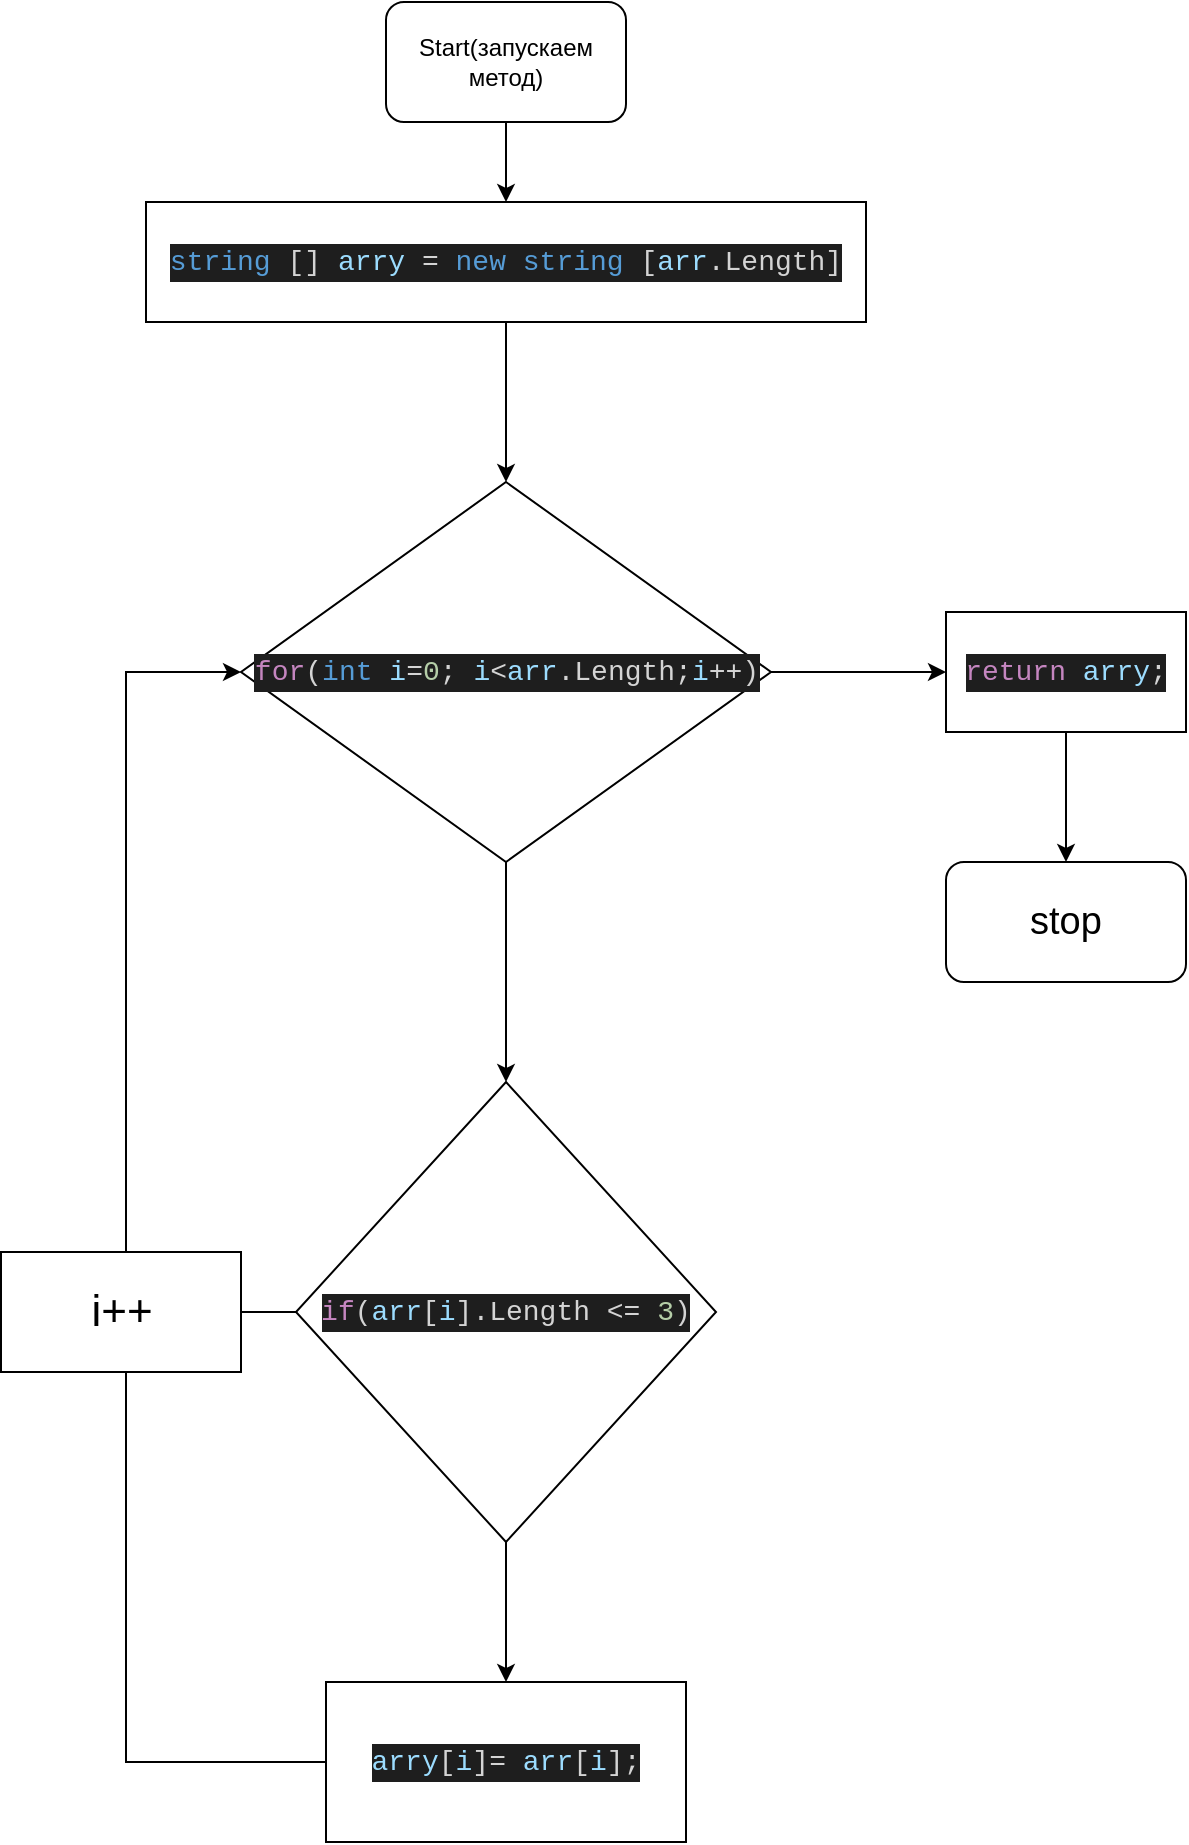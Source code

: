 <mxfile version="20.4.0" type="device"><diagram id="C5RBs43oDa-KdzZeNtuy" name="Page-1"><mxGraphModel dx="920" dy="525" grid="1" gridSize="10" guides="1" tooltips="1" connect="1" arrows="1" fold="1" page="1" pageScale="1" pageWidth="827" pageHeight="1169" math="0" shadow="0"><root><mxCell id="WIyWlLk6GJQsqaUBKTNV-0"/><mxCell id="WIyWlLk6GJQsqaUBKTNV-1" parent="WIyWlLk6GJQsqaUBKTNV-0"/><mxCell id="Gn1daaaahYPSlbKoWI4d-2" value="" style="edgeStyle=orthogonalEdgeStyle;rounded=0;orthogonalLoop=1;jettySize=auto;html=1;" edge="1" parent="WIyWlLk6GJQsqaUBKTNV-1" source="Gn1daaaahYPSlbKoWI4d-0" target="Gn1daaaahYPSlbKoWI4d-1"><mxGeometry relative="1" as="geometry"/></mxCell><mxCell id="Gn1daaaahYPSlbKoWI4d-0" value="Start(запускаем метод)" style="rounded=1;whiteSpace=wrap;html=1;" vertex="1" parent="WIyWlLk6GJQsqaUBKTNV-1"><mxGeometry x="370" y="90" width="120" height="60" as="geometry"/></mxCell><mxCell id="Gn1daaaahYPSlbKoWI4d-4" value="" style="edgeStyle=orthogonalEdgeStyle;rounded=0;orthogonalLoop=1;jettySize=auto;html=1;" edge="1" parent="WIyWlLk6GJQsqaUBKTNV-1" source="Gn1daaaahYPSlbKoWI4d-1" target="Gn1daaaahYPSlbKoWI4d-3"><mxGeometry relative="1" as="geometry"/></mxCell><mxCell id="Gn1daaaahYPSlbKoWI4d-1" value="&lt;div style=&quot;color: rgb(212, 212, 212); background-color: rgb(30, 30, 30); font-family: Consolas, &amp;quot;Courier New&amp;quot;, monospace; font-size: 14px; line-height: 19px;&quot;&gt;&lt;span style=&quot;color: #569cd6;&quot;&gt;string&lt;/span&gt; [] &lt;span style=&quot;color: #9cdcfe;&quot;&gt;arry&lt;/span&gt; = &lt;span style=&quot;color: #569cd6;&quot;&gt;new&lt;/span&gt; &lt;span style=&quot;color: #569cd6;&quot;&gt;string&lt;/span&gt; [&lt;span style=&quot;color: #9cdcfe;&quot;&gt;arr&lt;/span&gt;.Length]&lt;/div&gt;" style="rounded=0;whiteSpace=wrap;html=1;" vertex="1" parent="WIyWlLk6GJQsqaUBKTNV-1"><mxGeometry x="250" y="190" width="360" height="60" as="geometry"/></mxCell><mxCell id="Gn1daaaahYPSlbKoWI4d-6" style="edgeStyle=orthogonalEdgeStyle;rounded=0;orthogonalLoop=1;jettySize=auto;html=1;entryX=0.5;entryY=0;entryDx=0;entryDy=0;" edge="1" parent="WIyWlLk6GJQsqaUBKTNV-1" source="Gn1daaaahYPSlbKoWI4d-3" target="Gn1daaaahYPSlbKoWI4d-5"><mxGeometry relative="1" as="geometry"/></mxCell><mxCell id="Gn1daaaahYPSlbKoWI4d-13" style="edgeStyle=orthogonalEdgeStyle;rounded=0;orthogonalLoop=1;jettySize=auto;html=1;exitX=1;exitY=0.5;exitDx=0;exitDy=0;entryX=0;entryY=0.5;entryDx=0;entryDy=0;" edge="1" parent="WIyWlLk6GJQsqaUBKTNV-1" source="Gn1daaaahYPSlbKoWI4d-3" target="Gn1daaaahYPSlbKoWI4d-11"><mxGeometry relative="1" as="geometry"/></mxCell><mxCell id="Gn1daaaahYPSlbKoWI4d-3" value="&lt;div style=&quot;color: rgb(212, 212, 212); background-color: rgb(30, 30, 30); font-family: Consolas, &amp;quot;Courier New&amp;quot;, monospace; font-size: 14px; line-height: 19px;&quot;&gt;&lt;span style=&quot;color: #c586c0;&quot;&gt;for&lt;/span&gt;(&lt;span style=&quot;color: #569cd6;&quot;&gt;int&lt;/span&gt; &lt;span style=&quot;color: #9cdcfe;&quot;&gt;i&lt;/span&gt;=&lt;span style=&quot;color: #b5cea8;&quot;&gt;0&lt;/span&gt;; &lt;span style=&quot;color: #9cdcfe;&quot;&gt;i&lt;/span&gt;&amp;lt;&lt;span style=&quot;color: #9cdcfe;&quot;&gt;arr&lt;/span&gt;.Length;&lt;span style=&quot;color: #9cdcfe;&quot;&gt;i&lt;/span&gt;++)&lt;/div&gt;" style="rhombus;whiteSpace=wrap;html=1;" vertex="1" parent="WIyWlLk6GJQsqaUBKTNV-1"><mxGeometry x="297.5" y="330" width="265" height="190" as="geometry"/></mxCell><mxCell id="Gn1daaaahYPSlbKoWI4d-8" value="" style="edgeStyle=orthogonalEdgeStyle;rounded=0;orthogonalLoop=1;jettySize=auto;html=1;" edge="1" parent="WIyWlLk6GJQsqaUBKTNV-1" source="Gn1daaaahYPSlbKoWI4d-5" target="Gn1daaaahYPSlbKoWI4d-7"><mxGeometry relative="1" as="geometry"/></mxCell><mxCell id="Gn1daaaahYPSlbKoWI4d-9" style="edgeStyle=orthogonalEdgeStyle;rounded=0;orthogonalLoop=1;jettySize=auto;html=1;entryX=0;entryY=0.5;entryDx=0;entryDy=0;" edge="1" parent="WIyWlLk6GJQsqaUBKTNV-1" source="Gn1daaaahYPSlbKoWI4d-5" target="Gn1daaaahYPSlbKoWI4d-3"><mxGeometry relative="1" as="geometry"><Array as="points"><mxPoint x="240" y="745"/><mxPoint x="240" y="425"/></Array></mxGeometry></mxCell><mxCell id="Gn1daaaahYPSlbKoWI4d-5" value="&lt;div style=&quot;color: rgb(212, 212, 212); background-color: rgb(30, 30, 30); font-family: Consolas, &amp;quot;Courier New&amp;quot;, monospace; font-size: 14px; line-height: 19px;&quot;&gt;&lt;span style=&quot;color: #c586c0;&quot;&gt;if&lt;/span&gt;(&lt;span style=&quot;color: #9cdcfe;&quot;&gt;arr&lt;/span&gt;[&lt;span style=&quot;color: #9cdcfe;&quot;&gt;i&lt;/span&gt;].Length &amp;lt;= &lt;span style=&quot;color: #b5cea8;&quot;&gt;3&lt;/span&gt;)&lt;/div&gt;" style="rhombus;whiteSpace=wrap;html=1;" vertex="1" parent="WIyWlLk6GJQsqaUBKTNV-1"><mxGeometry x="325" y="630" width="210" height="230" as="geometry"/></mxCell><mxCell id="Gn1daaaahYPSlbKoWI4d-10" style="edgeStyle=orthogonalEdgeStyle;rounded=0;orthogonalLoop=1;jettySize=auto;html=1;" edge="1" parent="WIyWlLk6GJQsqaUBKTNV-1" source="Gn1daaaahYPSlbKoWI4d-7"><mxGeometry relative="1" as="geometry"><mxPoint x="280" y="740" as="targetPoint"/><Array as="points"><mxPoint x="240" y="970"/><mxPoint x="240" y="740"/></Array></mxGeometry></mxCell><mxCell id="Gn1daaaahYPSlbKoWI4d-7" value="&lt;div style=&quot;color: rgb(212, 212, 212); background-color: rgb(30, 30, 30); font-family: Consolas, &amp;quot;Courier New&amp;quot;, monospace; font-size: 14px; line-height: 19px;&quot;&gt;&lt;span style=&quot;color: #9cdcfe;&quot;&gt;arry&lt;/span&gt;[&lt;span style=&quot;color: #9cdcfe;&quot;&gt;i&lt;/span&gt;]= &lt;span style=&quot;color: #9cdcfe;&quot;&gt;arr&lt;/span&gt;[&lt;span style=&quot;color: #9cdcfe;&quot;&gt;i&lt;/span&gt;];&lt;/div&gt;" style="rounded=0;whiteSpace=wrap;html=1;" vertex="1" parent="WIyWlLk6GJQsqaUBKTNV-1"><mxGeometry x="340" y="930" width="180" height="80" as="geometry"/></mxCell><mxCell id="Gn1daaaahYPSlbKoWI4d-14" style="edgeStyle=orthogonalEdgeStyle;rounded=0;orthogonalLoop=1;jettySize=auto;html=1;entryX=0.5;entryY=0;entryDx=0;entryDy=0;" edge="1" parent="WIyWlLk6GJQsqaUBKTNV-1" source="Gn1daaaahYPSlbKoWI4d-11" target="Gn1daaaahYPSlbKoWI4d-12"><mxGeometry relative="1" as="geometry"/></mxCell><mxCell id="Gn1daaaahYPSlbKoWI4d-11" value="&lt;div style=&quot;color: rgb(212, 212, 212); background-color: rgb(30, 30, 30); font-family: Consolas, &amp;quot;Courier New&amp;quot;, monospace; font-size: 14px; line-height: 19px;&quot;&gt;&lt;span style=&quot;color: #c586c0;&quot;&gt;return&lt;/span&gt; &lt;span style=&quot;color: #9cdcfe;&quot;&gt;arry&lt;/span&gt;;&lt;/div&gt;" style="rounded=0;whiteSpace=wrap;html=1;" vertex="1" parent="WIyWlLk6GJQsqaUBKTNV-1"><mxGeometry x="650" y="395" width="120" height="60" as="geometry"/></mxCell><mxCell id="Gn1daaaahYPSlbKoWI4d-12" value="&lt;font style=&quot;font-size: 19px;&quot;&gt;stop&lt;/font&gt;" style="rounded=1;whiteSpace=wrap;html=1;" vertex="1" parent="WIyWlLk6GJQsqaUBKTNV-1"><mxGeometry x="650" y="520" width="120" height="60" as="geometry"/></mxCell><mxCell id="Gn1daaaahYPSlbKoWI4d-15" value="&lt;font style=&quot;font-size: 22px;&quot;&gt;i++&lt;/font&gt;" style="rounded=0;whiteSpace=wrap;html=1;" vertex="1" parent="WIyWlLk6GJQsqaUBKTNV-1"><mxGeometry x="177.5" y="715" width="120" height="60" as="geometry"/></mxCell></root></mxGraphModel></diagram></mxfile>